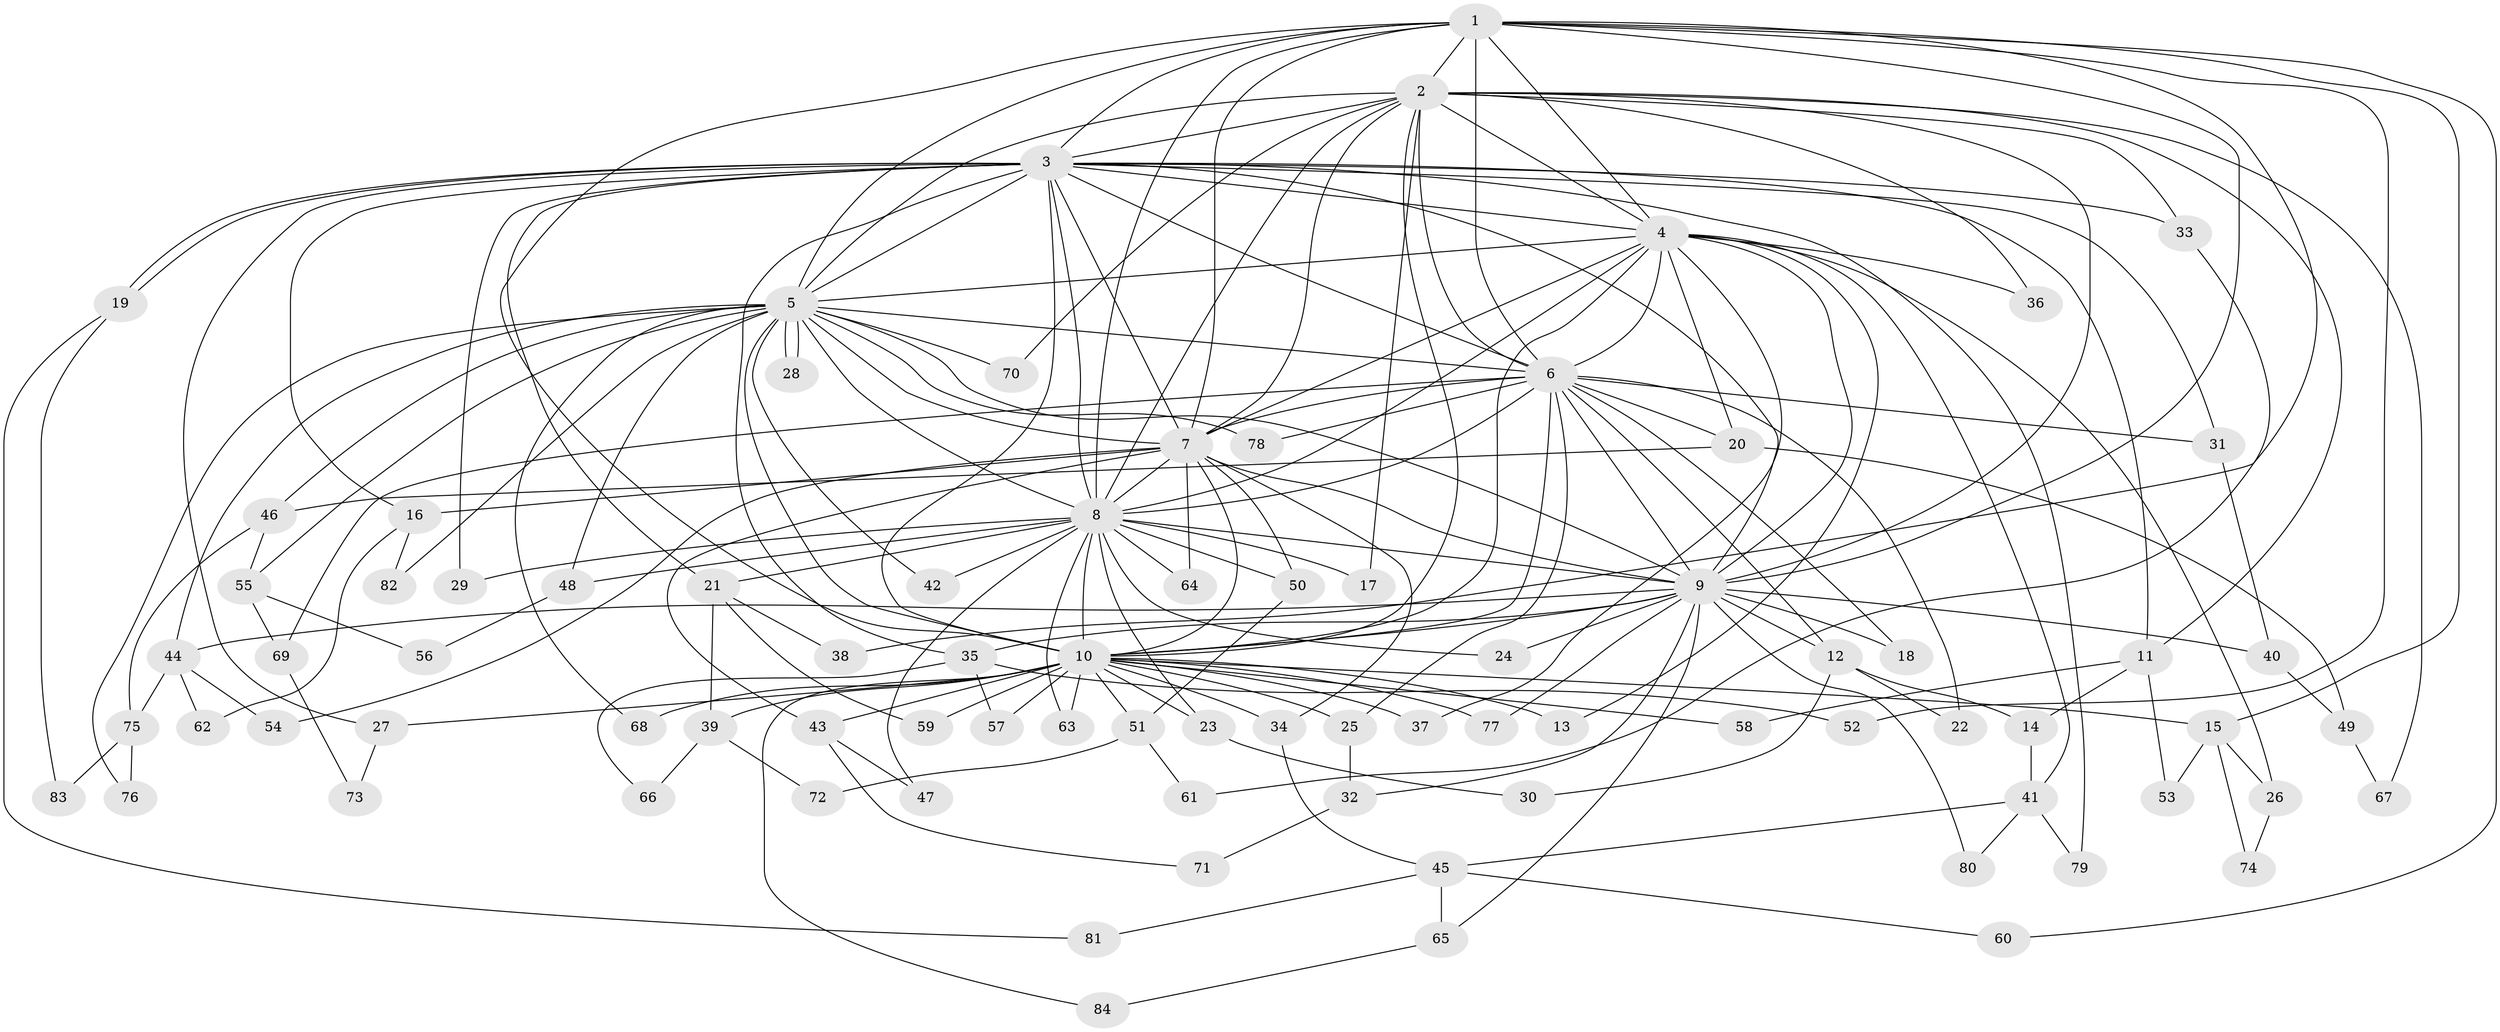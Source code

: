 // Generated by graph-tools (version 1.1) at 2025/13/03/09/25 04:13:59]
// undirected, 84 vertices, 193 edges
graph export_dot {
graph [start="1"]
  node [color=gray90,style=filled];
  1;
  2;
  3;
  4;
  5;
  6;
  7;
  8;
  9;
  10;
  11;
  12;
  13;
  14;
  15;
  16;
  17;
  18;
  19;
  20;
  21;
  22;
  23;
  24;
  25;
  26;
  27;
  28;
  29;
  30;
  31;
  32;
  33;
  34;
  35;
  36;
  37;
  38;
  39;
  40;
  41;
  42;
  43;
  44;
  45;
  46;
  47;
  48;
  49;
  50;
  51;
  52;
  53;
  54;
  55;
  56;
  57;
  58;
  59;
  60;
  61;
  62;
  63;
  64;
  65;
  66;
  67;
  68;
  69;
  70;
  71;
  72;
  73;
  74;
  75;
  76;
  77;
  78;
  79;
  80;
  81;
  82;
  83;
  84;
  1 -- 2;
  1 -- 3;
  1 -- 4;
  1 -- 5;
  1 -- 6;
  1 -- 7;
  1 -- 8;
  1 -- 9;
  1 -- 10;
  1 -- 15;
  1 -- 38;
  1 -- 52;
  1 -- 60;
  2 -- 3;
  2 -- 4;
  2 -- 5;
  2 -- 6;
  2 -- 7;
  2 -- 8;
  2 -- 9;
  2 -- 10;
  2 -- 11;
  2 -- 17;
  2 -- 33;
  2 -- 36;
  2 -- 67;
  2 -- 70;
  3 -- 4;
  3 -- 5;
  3 -- 6;
  3 -- 7;
  3 -- 8;
  3 -- 9;
  3 -- 10;
  3 -- 11;
  3 -- 16;
  3 -- 19;
  3 -- 19;
  3 -- 21;
  3 -- 27;
  3 -- 29;
  3 -- 31;
  3 -- 33;
  3 -- 35;
  3 -- 79;
  4 -- 5;
  4 -- 6;
  4 -- 7;
  4 -- 8;
  4 -- 9;
  4 -- 10;
  4 -- 13;
  4 -- 20;
  4 -- 26;
  4 -- 36;
  4 -- 37;
  4 -- 41;
  5 -- 6;
  5 -- 7;
  5 -- 8;
  5 -- 9;
  5 -- 10;
  5 -- 28;
  5 -- 28;
  5 -- 42;
  5 -- 44;
  5 -- 46;
  5 -- 48;
  5 -- 55;
  5 -- 68;
  5 -- 70;
  5 -- 76;
  5 -- 78;
  5 -- 82;
  6 -- 7;
  6 -- 8;
  6 -- 9;
  6 -- 10;
  6 -- 12;
  6 -- 18;
  6 -- 20;
  6 -- 22;
  6 -- 25;
  6 -- 31;
  6 -- 69;
  6 -- 78;
  7 -- 8;
  7 -- 9;
  7 -- 10;
  7 -- 16;
  7 -- 34;
  7 -- 43;
  7 -- 50;
  7 -- 54;
  7 -- 64;
  8 -- 9;
  8 -- 10;
  8 -- 17;
  8 -- 21;
  8 -- 23;
  8 -- 24;
  8 -- 29;
  8 -- 42;
  8 -- 47;
  8 -- 48;
  8 -- 50;
  8 -- 63;
  8 -- 64;
  9 -- 10;
  9 -- 12;
  9 -- 18;
  9 -- 24;
  9 -- 32;
  9 -- 35;
  9 -- 40;
  9 -- 44;
  9 -- 65;
  9 -- 77;
  9 -- 80;
  10 -- 13;
  10 -- 15;
  10 -- 23;
  10 -- 25;
  10 -- 27;
  10 -- 34;
  10 -- 37;
  10 -- 39;
  10 -- 43;
  10 -- 51;
  10 -- 57;
  10 -- 58;
  10 -- 59;
  10 -- 63;
  10 -- 68;
  10 -- 77;
  10 -- 84;
  11 -- 14;
  11 -- 53;
  11 -- 58;
  12 -- 14;
  12 -- 22;
  12 -- 30;
  14 -- 41;
  15 -- 26;
  15 -- 53;
  15 -- 74;
  16 -- 62;
  16 -- 82;
  19 -- 81;
  19 -- 83;
  20 -- 46;
  20 -- 49;
  21 -- 38;
  21 -- 39;
  21 -- 59;
  23 -- 30;
  25 -- 32;
  26 -- 74;
  27 -- 73;
  31 -- 40;
  32 -- 71;
  33 -- 61;
  34 -- 45;
  35 -- 52;
  35 -- 57;
  35 -- 66;
  39 -- 66;
  39 -- 72;
  40 -- 49;
  41 -- 45;
  41 -- 79;
  41 -- 80;
  43 -- 47;
  43 -- 71;
  44 -- 54;
  44 -- 62;
  44 -- 75;
  45 -- 60;
  45 -- 65;
  45 -- 81;
  46 -- 55;
  46 -- 75;
  48 -- 56;
  49 -- 67;
  50 -- 51;
  51 -- 61;
  51 -- 72;
  55 -- 56;
  55 -- 69;
  65 -- 84;
  69 -- 73;
  75 -- 76;
  75 -- 83;
}
